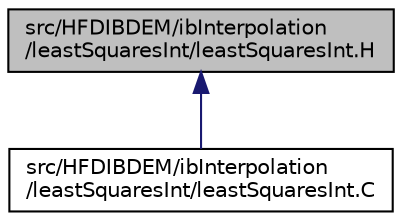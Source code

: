 digraph "src/HFDIBDEM/ibInterpolation/leastSquaresInt/leastSquaresInt.H"
{
 // LATEX_PDF_SIZE
  edge [fontname="Helvetica",fontsize="10",labelfontname="Helvetica",labelfontsize="10"];
  node [fontname="Helvetica",fontsize="10",shape=record];
  Node1 [label="src/HFDIBDEM/ibInterpolation\l/leastSquaresInt/leastSquaresInt.H",height=0.2,width=0.4,color="black", fillcolor="grey75", style="filled", fontcolor="black",tooltip=" "];
  Node1 -> Node2 [dir="back",color="midnightblue",fontsize="10",style="solid",fontname="Helvetica"];
  Node2 [label="src/HFDIBDEM/ibInterpolation\l/leastSquaresInt/leastSquaresInt.C",height=0.2,width=0.4,color="black", fillcolor="white", style="filled",URL="$ibInterpolation_2leastSquaresInt_2leastSquaresInt_8C.html",tooltip=" "];
}
